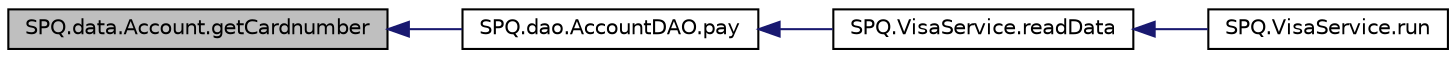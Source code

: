 digraph "SPQ.data.Account.getCardnumber"
{
  edge [fontname="Helvetica",fontsize="10",labelfontname="Helvetica",labelfontsize="10"];
  node [fontname="Helvetica",fontsize="10",shape=record];
  rankdir="LR";
  Node19 [label="SPQ.data.Account.getCardnumber",height=0.2,width=0.4,color="black", fillcolor="grey75", style="filled", fontcolor="black"];
  Node19 -> Node20 [dir="back",color="midnightblue",fontsize="10",style="solid"];
  Node20 [label="SPQ.dao.AccountDAO.pay",height=0.2,width=0.4,color="black", fillcolor="white", style="filled",URL="$class_s_p_q_1_1dao_1_1_account_d_a_o.html#ad40cd6129f180d4cb235c00756b53930"];
  Node20 -> Node21 [dir="back",color="midnightblue",fontsize="10",style="solid"];
  Node21 [label="SPQ.VisaService.readData",height=0.2,width=0.4,color="black", fillcolor="white", style="filled",URL="$class_s_p_q_1_1_visa_service.html#a9f06022375e8bd98b78a8268bdc4ff05"];
  Node21 -> Node22 [dir="back",color="midnightblue",fontsize="10",style="solid"];
  Node22 [label="SPQ.VisaService.run",height=0.2,width=0.4,color="black", fillcolor="white", style="filled",URL="$class_s_p_q_1_1_visa_service.html#a4e9434dfb98d1ff247d29794ac96909e"];
}
